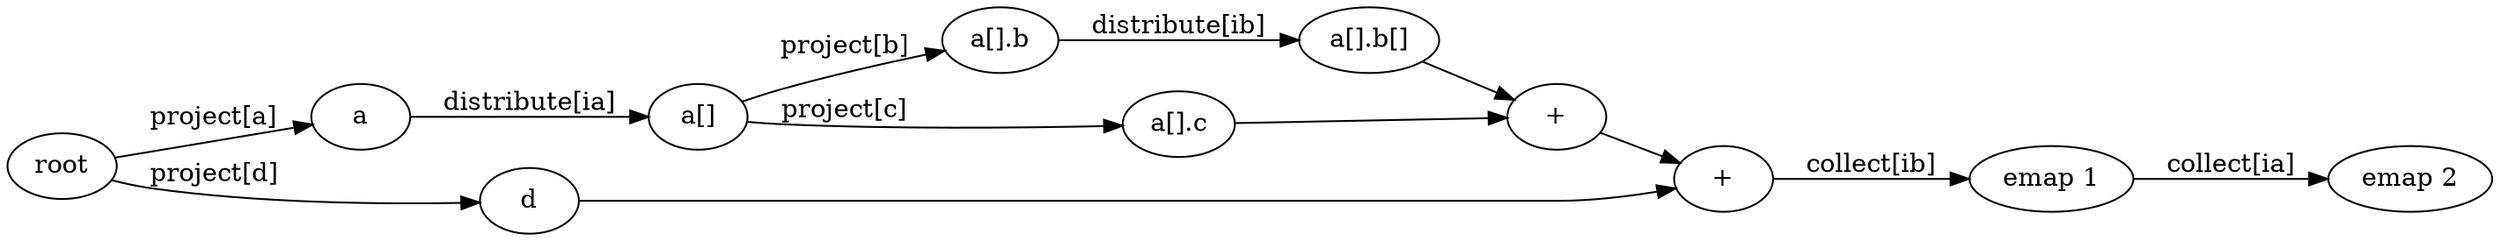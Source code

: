 digraph {
  rankdir=LR;
  "root" -> "a" [label="project[a]"]
  "root" -> "d" [label="project[d]"]
  "a" -> "a[]" [label="distribute[ia]"]
  "a[]" -> "a[].b" [label="project[b]"]
  "a[]" -> "a[].c" [label="project[c]"]
  "a[].b" -> "a[].b[]" [label="distribute[ib]"]
  "+1" [label="+"]
  "+2" [label="+"]
  "a[].b[]" -> "+1"
  "a[].c" -> "+1"
  "+1" -> "+2"
  "d" -> "+2"
  "+2" -> "emap 1" [label="collect[ib]"]
  "emap 1" -> "emap 2" [label="collect[ia]"]
}
